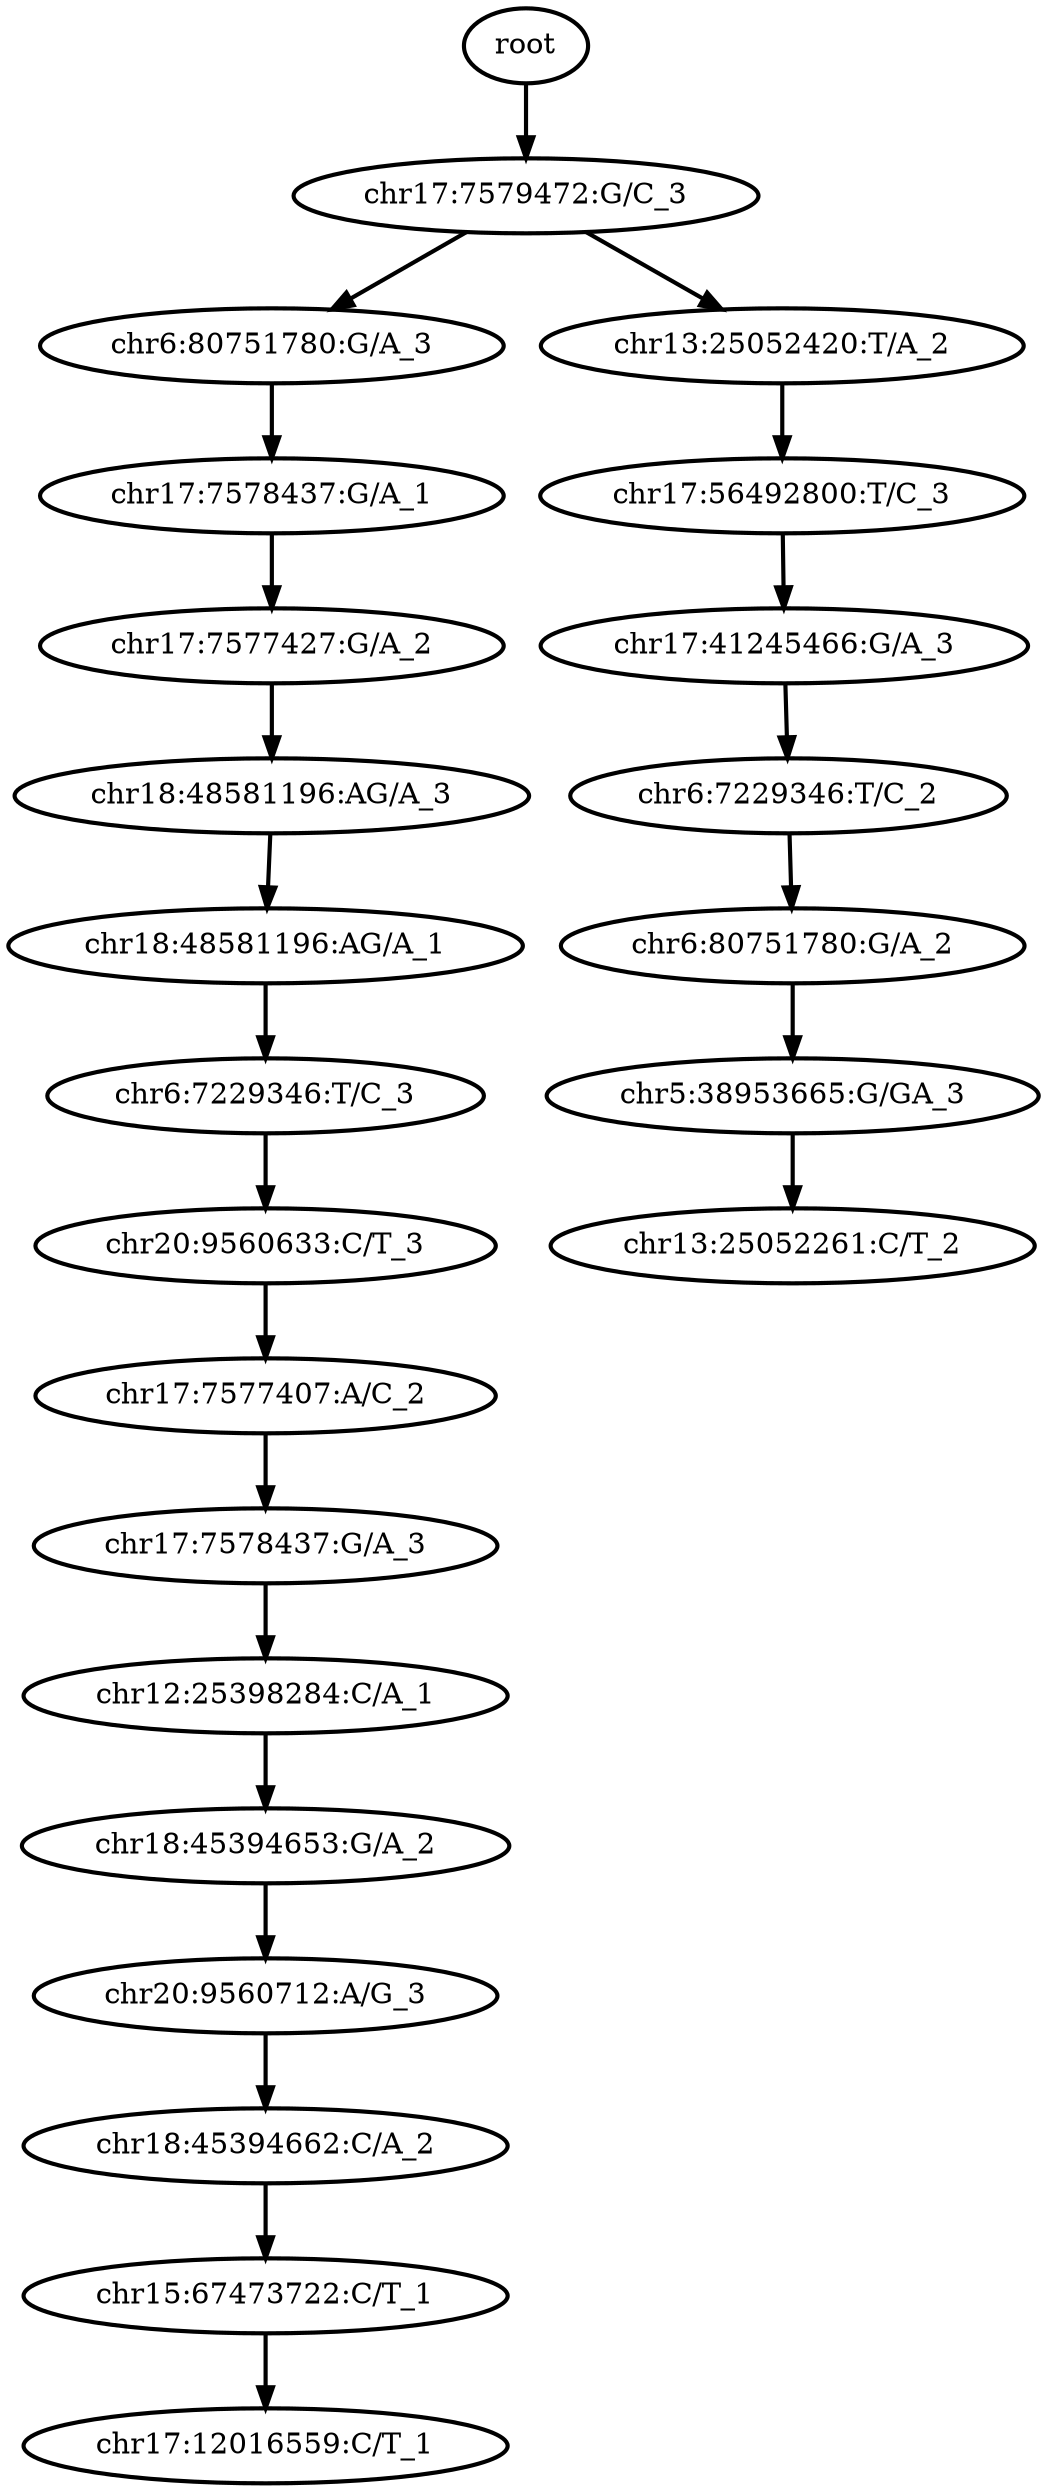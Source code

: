 digraph N {
	overlap="false"
	rankdir="TB"
	0 [label="root", style="bold"];
	1 [label="chr17:7579472:G/C_3", style="bold"];
	2 [label="chr6:80751780:G/A_3", style="bold"];
	3 [label="chr17:7578437:G/A_1", style="bold"];
	4 [label="chr17:7577427:G/A_2", style="bold"];
	5 [label="chr18:48581196:AG/A_3", style="bold"];
	6 [label="chr18:48581196:AG/A_1", style="bold"];
	7 [label="chr6:7229346:T/C_3", style="bold"];
	8 [label="chr20:9560633:C/T_3", style="bold"];
	9 [label="chr17:7577407:A/C_2", style="bold"];
	10 [label="chr17:7578437:G/A_3", style="bold"];
	11 [label="chr12:25398284:C/A_1", style="bold"];
	12 [label="chr18:45394653:G/A_2", style="bold"];
	13 [label="chr20:9560712:A/G_3", style="bold"];
	14 [label="chr18:45394662:C/A_2", style="bold"];
	15 [label="chr15:67473722:C/T_1", style="bold"];
	16 [label="chr17:12016559:C/T_1", style="bold"];
	17 [label="chr13:25052420:T/A_2", style="bold"];
	18 [label="chr17:56492800:T/C_3", style="bold"];
	19 [label="chr17:41245466:G/A_3", style="bold"];
	20 [label="chr6:7229346:T/C_2", style="bold"];
	21 [label="chr6:80751780:G/A_2", style="bold"];
	22 [label="chr5:38953665:G/GA_3", style="bold"];
	23 [label="chr13:25052261:C/T_2", style="bold"];
	0 -> 1 [style="bold"];
	1 -> 2 [style="bold"];
	1 -> 17 [style="bold"];
	2 -> 3 [style="bold"];
	3 -> 4 [style="bold"];
	4 -> 5 [style="bold"];
	5 -> 6 [style="bold"];
	6 -> 7 [style="bold"];
	7 -> 8 [style="bold"];
	8 -> 9 [style="bold"];
	9 -> 10 [style="bold"];
	10 -> 11 [style="bold"];
	11 -> 12 [style="bold"];
	12 -> 13 [style="bold"];
	13 -> 14 [style="bold"];
	14 -> 15 [style="bold"];
	15 -> 16 [style="bold"];
	17 -> 18 [style="bold"];
	18 -> 19 [style="bold"];
	19 -> 20 [style="bold"];
	20 -> 21 [style="bold"];
	21 -> 22 [style="bold"];
	22 -> 23 [style="bold"];
}